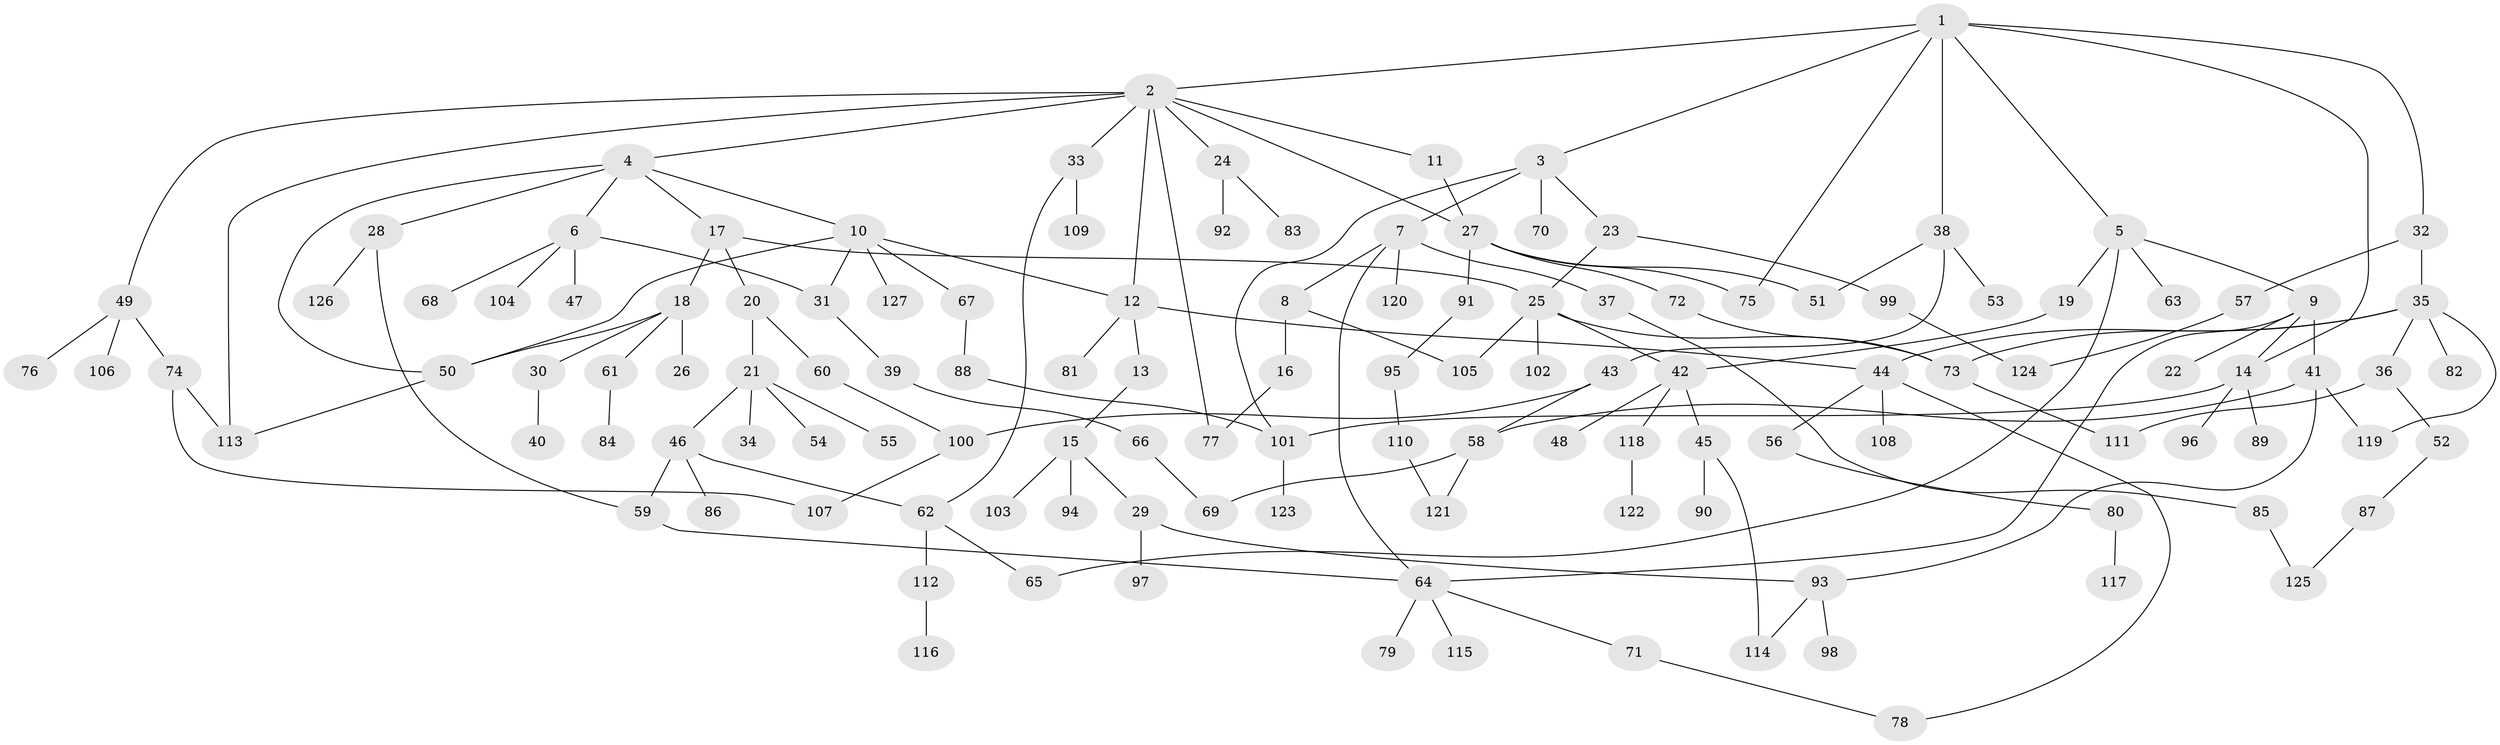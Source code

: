 // coarse degree distribution, {6: 0.015873015873015872, 9: 0.015873015873015872, 5: 0.031746031746031744, 8: 0.047619047619047616, 1: 0.49206349206349204, 12: 0.031746031746031744, 2: 0.2698412698412698, 4: 0.09523809523809523}
// Generated by graph-tools (version 1.1) at 2025/44/03/04/25 21:44:31]
// undirected, 127 vertices, 162 edges
graph export_dot {
graph [start="1"]
  node [color=gray90,style=filled];
  1;
  2;
  3;
  4;
  5;
  6;
  7;
  8;
  9;
  10;
  11;
  12;
  13;
  14;
  15;
  16;
  17;
  18;
  19;
  20;
  21;
  22;
  23;
  24;
  25;
  26;
  27;
  28;
  29;
  30;
  31;
  32;
  33;
  34;
  35;
  36;
  37;
  38;
  39;
  40;
  41;
  42;
  43;
  44;
  45;
  46;
  47;
  48;
  49;
  50;
  51;
  52;
  53;
  54;
  55;
  56;
  57;
  58;
  59;
  60;
  61;
  62;
  63;
  64;
  65;
  66;
  67;
  68;
  69;
  70;
  71;
  72;
  73;
  74;
  75;
  76;
  77;
  78;
  79;
  80;
  81;
  82;
  83;
  84;
  85;
  86;
  87;
  88;
  89;
  90;
  91;
  92;
  93;
  94;
  95;
  96;
  97;
  98;
  99;
  100;
  101;
  102;
  103;
  104;
  105;
  106;
  107;
  108;
  109;
  110;
  111;
  112;
  113;
  114;
  115;
  116;
  117;
  118;
  119;
  120;
  121;
  122;
  123;
  124;
  125;
  126;
  127;
  1 -- 2;
  1 -- 3;
  1 -- 5;
  1 -- 32;
  1 -- 38;
  1 -- 14;
  1 -- 75;
  2 -- 4;
  2 -- 11;
  2 -- 12;
  2 -- 24;
  2 -- 27;
  2 -- 33;
  2 -- 49;
  2 -- 77;
  2 -- 113;
  3 -- 7;
  3 -- 23;
  3 -- 70;
  3 -- 101;
  4 -- 6;
  4 -- 10;
  4 -- 17;
  4 -- 28;
  4 -- 50;
  5 -- 9;
  5 -- 19;
  5 -- 63;
  5 -- 65;
  6 -- 31;
  6 -- 47;
  6 -- 68;
  6 -- 104;
  7 -- 8;
  7 -- 37;
  7 -- 120;
  7 -- 64;
  8 -- 16;
  8 -- 105;
  9 -- 14;
  9 -- 22;
  9 -- 41;
  9 -- 64;
  10 -- 67;
  10 -- 127;
  10 -- 12;
  10 -- 50;
  10 -- 31;
  11 -- 27;
  12 -- 13;
  12 -- 44;
  12 -- 81;
  13 -- 15;
  14 -- 89;
  14 -- 96;
  14 -- 101;
  15 -- 29;
  15 -- 94;
  15 -- 103;
  16 -- 77;
  17 -- 18;
  17 -- 20;
  17 -- 25;
  18 -- 26;
  18 -- 30;
  18 -- 50;
  18 -- 61;
  19 -- 42;
  20 -- 21;
  20 -- 60;
  21 -- 34;
  21 -- 46;
  21 -- 54;
  21 -- 55;
  23 -- 99;
  23 -- 25;
  24 -- 83;
  24 -- 92;
  25 -- 42;
  25 -- 102;
  25 -- 105;
  25 -- 73;
  27 -- 51;
  27 -- 72;
  27 -- 75;
  27 -- 91;
  28 -- 59;
  28 -- 126;
  29 -- 93;
  29 -- 97;
  30 -- 40;
  31 -- 39;
  32 -- 35;
  32 -- 57;
  33 -- 109;
  33 -- 62;
  35 -- 36;
  35 -- 82;
  35 -- 119;
  35 -- 44;
  35 -- 73;
  36 -- 52;
  36 -- 111;
  37 -- 85;
  38 -- 43;
  38 -- 53;
  38 -- 51;
  39 -- 66;
  41 -- 58;
  41 -- 119;
  41 -- 93;
  42 -- 45;
  42 -- 48;
  42 -- 118;
  43 -- 100;
  43 -- 58;
  44 -- 56;
  44 -- 108;
  44 -- 78;
  45 -- 90;
  45 -- 114;
  46 -- 62;
  46 -- 86;
  46 -- 59;
  49 -- 74;
  49 -- 76;
  49 -- 106;
  50 -- 113;
  52 -- 87;
  56 -- 80;
  57 -- 124;
  58 -- 69;
  58 -- 121;
  59 -- 64;
  60 -- 100;
  61 -- 84;
  62 -- 65;
  62 -- 112;
  64 -- 71;
  64 -- 79;
  64 -- 115;
  66 -- 69;
  67 -- 88;
  71 -- 78;
  72 -- 73;
  73 -- 111;
  74 -- 107;
  74 -- 113;
  80 -- 117;
  85 -- 125;
  87 -- 125;
  88 -- 101;
  91 -- 95;
  93 -- 98;
  93 -- 114;
  95 -- 110;
  99 -- 124;
  100 -- 107;
  101 -- 123;
  110 -- 121;
  112 -- 116;
  118 -- 122;
}
